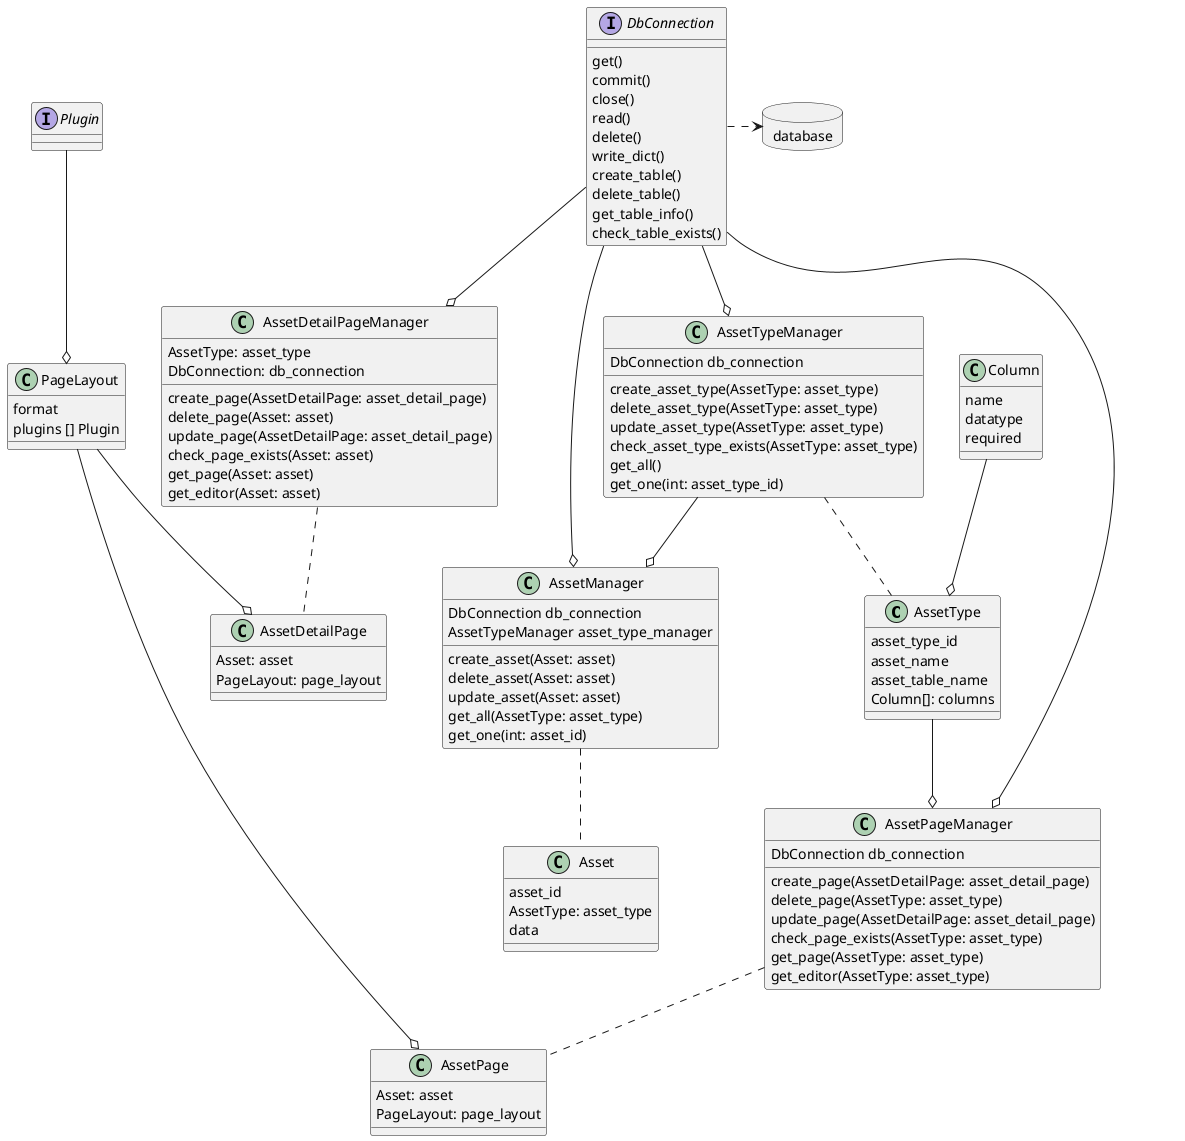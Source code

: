 @startuml test

allow_mixing

class AssetType {
    asset_type_id
    asset_name
    asset_table_name
    Column[]: columns
}

class Column {
    name
    datatype
    required
}

class Asset {
    asset_id
    AssetType: asset_type
    data
}

class AssetTypeManager {
    DbConnection db_connection
    create_asset_type(AssetType: asset_type)
    delete_asset_type(AssetType: asset_type)
    update_asset_type(AssetType: asset_type)
    check_asset_type_exists(AssetType: asset_type)
    get_all()
    get_one(int: asset_type_id)
}

class AssetPageManager {
    DbConnection db_connection
    create_page(AssetDetailPage: asset_detail_page)
    delete_page(AssetType: asset_type)
    update_page(AssetDetailPage: asset_detail_page)
    check_page_exists(AssetType: asset_type)
    get_page(AssetType: asset_type)
    get_editor(AssetType: asset_type)
}

class AssetPage {
    Asset: asset
    PageLayout: page_layout
}

class PageLayout {
    format
    plugins [] Plugin
}

class AssetDetailPageManager {
    AssetType: asset_type
    DbConnection: db_connection
    create_page(AssetDetailPage: asset_detail_page)
    delete_page(Asset: asset)
    update_page(AssetDetailPage: asset_detail_page)
    check_page_exists(Asset: asset)
    get_page(Asset: asset)
    get_editor(Asset: asset)
}

class AssetDetailPage {
    Asset: asset
    PageLayout: page_layout
}

class AssetManager  {
    DbConnection db_connection
    AssetTypeManager asset_type_manager
    create_asset(Asset: asset)
    delete_asset(Asset: asset)
    update_asset(Asset: asset)
    get_all(AssetType: asset_type)
    get_one(int: asset_id)
}

interface DbConnection {
    get()
    commit()
    close()
    read()
    delete()
    write_dict()
    create_table()
    delete_table()
    get_table_info()
    check_table_exists()
}

interface Plugin {

}

database database

DbConnection .> database
DbConnection --o AssetManager
DbConnection --o AssetTypeManager
DbConnection --o AssetPageManager
DbConnection --o AssetDetailPageManager

AssetTypeManager --o AssetManager
AssetTypeManager .. AssetType

AssetManager .. Asset

AssetType --o AssetPageManager

Column --o AssetType

AssetPageManager .. AssetPage

AssetDetailPageManager .. AssetDetailPage

PageLayout --o AssetDetailPage
PageLayout --o AssetPage

Plugin --o PageLayout

@enduml